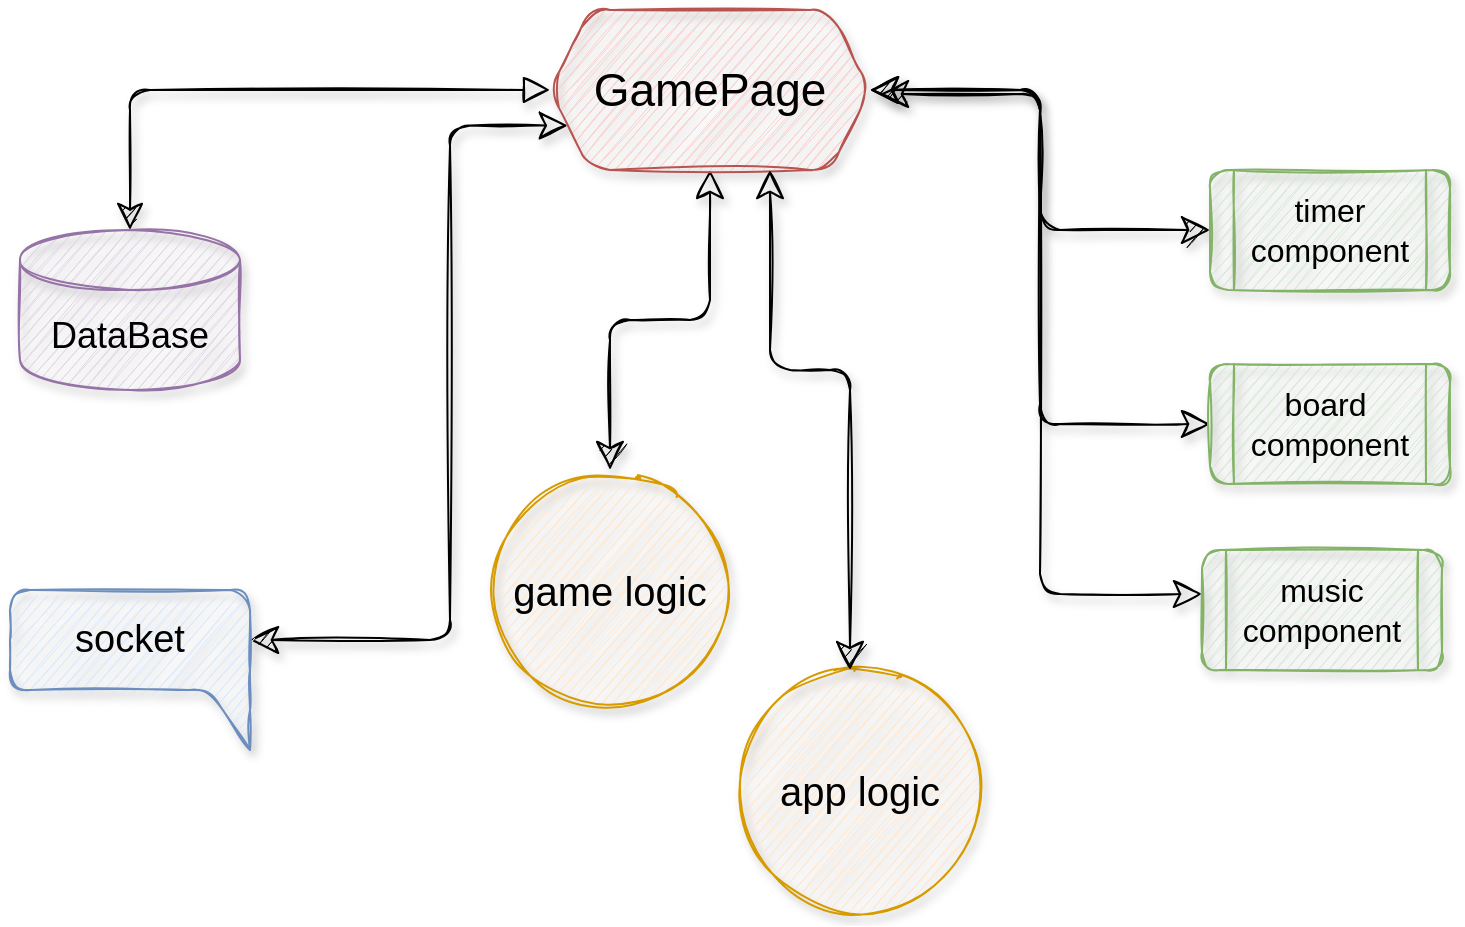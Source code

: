 <mxfile version="14.5.1" type="device"><diagram id="3aIKCOLXrmpFz7IdULjv" name="Page-1"><mxGraphModel dx="823" dy="659" grid="1" gridSize="10" guides="1" tooltips="1" connect="1" arrows="1" fold="1" page="1" pageScale="1" pageWidth="850" pageHeight="1100" math="0" shadow="0"><root><mxCell id="0"/><mxCell id="1" parent="0"/><mxCell id="oRq45ZYCi7ETEm6MEFVY-11" value="" style="edgeStyle=orthogonalEdgeStyle;orthogonalLoop=1;jettySize=auto;html=1;shadow=1;startArrow=classic;startFill=0;endSize=12;startSize=12;sketch=1;" parent="1" source="oRq45ZYCi7ETEm6MEFVY-1" target="oRq45ZYCi7ETEm6MEFVY-5" edge="1"><mxGeometry relative="1" as="geometry"/></mxCell><mxCell id="oRq45ZYCi7ETEm6MEFVY-15" style="edgeStyle=orthogonalEdgeStyle;orthogonalLoop=1;jettySize=auto;html=1;shadow=1;endSize=11;startArrow=block;startFill=0;startSize=11;sketch=1;" parent="1" source="oRq45ZYCi7ETEm6MEFVY-1" target="oRq45ZYCi7ETEm6MEFVY-12" edge="1"><mxGeometry relative="1" as="geometry"/></mxCell><mxCell id="oRq45ZYCi7ETEm6MEFVY-16" style="edgeStyle=orthogonalEdgeStyle;orthogonalLoop=1;jettySize=auto;html=1;exitX=0;exitY=0.75;exitDx=0;exitDy=0;entryX=0;entryY=0;entryDx=120;entryDy=25;entryPerimeter=0;shadow=1;startArrow=classic;startFill=0;targetPerimeterSpacing=3;endSize=12;startSize=12;sketch=1;" parent="1" source="oRq45ZYCi7ETEm6MEFVY-1" target="oRq45ZYCi7ETEm6MEFVY-14" edge="1"><mxGeometry relative="1" as="geometry"><Array as="points"><mxPoint x="280" y="88"/><mxPoint x="280" y="345"/></Array></mxGeometry></mxCell><mxCell id="oRq45ZYCi7ETEm6MEFVY-19" style="edgeStyle=orthogonalEdgeStyle;orthogonalLoop=1;jettySize=auto;html=1;entryX=0;entryY=0.5;entryDx=0;entryDy=0;shadow=1;startArrow=classic;startFill=0;startSize=12;endSize=12;targetPerimeterSpacing=3;sketch=1;" parent="1" source="oRq45ZYCi7ETEm6MEFVY-1" target="oRq45ZYCi7ETEm6MEFVY-8" edge="1"><mxGeometry relative="1" as="geometry"/></mxCell><mxCell id="oRq45ZYCi7ETEm6MEFVY-1" value="&lt;font style=&quot;font-size: 23px&quot;&gt;GamePage&lt;/font&gt;" style="shape=hexagon;perimeter=hexagonPerimeter2;whiteSpace=wrap;html=1;fixedSize=1;shadow=1;sketch=1;rounded=1;fillColor=#f8cecc;strokeColor=#b85450;" parent="1" vertex="1"><mxGeometry x="330" y="30" width="160" height="80" as="geometry"/></mxCell><mxCell id="oRq45ZYCi7ETEm6MEFVY-5" value="&lt;font style=&quot;font-size: 20px&quot;&gt;game logic&lt;/font&gt;" style="ellipse;whiteSpace=wrap;html=1;aspect=fixed;shadow=1;sketch=1;rounded=1;fillColor=#ffe6cc;strokeColor=#d79b00;" parent="1" vertex="1"><mxGeometry x="300" y="260" width="120" height="120" as="geometry"/></mxCell><mxCell id="oRq45ZYCi7ETEm6MEFVY-20" style="edgeStyle=orthogonalEdgeStyle;orthogonalLoop=1;jettySize=auto;html=1;entryX=1;entryY=0.5;entryDx=0;entryDy=0;shadow=1;startArrow=classic;startFill=0;startSize=12;endSize=12;targetPerimeterSpacing=3;sketch=1;" parent="1" source="oRq45ZYCi7ETEm6MEFVY-6" target="oRq45ZYCi7ETEm6MEFVY-1" edge="1"><mxGeometry relative="1" as="geometry"/></mxCell><mxCell id="oRq45ZYCi7ETEm6MEFVY-6" value="&lt;font style=&quot;font-size: 16px&quot;&gt;board&amp;nbsp;&lt;br&gt;component&lt;/font&gt;" style="shape=process;whiteSpace=wrap;html=1;backgroundOutline=1;shadow=1;sketch=1;rounded=1;fillColor=#d5e8d4;strokeColor=#82b366;" parent="1" vertex="1"><mxGeometry x="660" y="207" width="120" height="60" as="geometry"/></mxCell><mxCell id="oRq45ZYCi7ETEm6MEFVY-21" style="edgeStyle=orthogonalEdgeStyle;orthogonalLoop=1;jettySize=auto;html=1;shadow=1;startArrow=classic;startFill=0;startSize=12;endSize=12;targetPerimeterSpacing=3;sketch=1;" parent="1" source="oRq45ZYCi7ETEm6MEFVY-7" edge="1"><mxGeometry relative="1" as="geometry"><mxPoint x="495" y="72" as="targetPoint"/><mxPoint x="650" y="322" as="sourcePoint"/><Array as="points"><mxPoint x="575" y="322"/><mxPoint x="575" y="72"/></Array></mxGeometry></mxCell><mxCell id="oRq45ZYCi7ETEm6MEFVY-7" value="&lt;font style=&quot;font-size: 16px&quot;&gt;music&lt;br&gt;component&lt;/font&gt;" style="shape=process;whiteSpace=wrap;html=1;backgroundOutline=1;shadow=1;sketch=1;rounded=1;fillColor=#d5e8d4;strokeColor=#82b366;" parent="1" vertex="1"><mxGeometry x="656" y="300" width="120" height="60" as="geometry"/></mxCell><mxCell id="oRq45ZYCi7ETEm6MEFVY-8" value="&lt;font style=&quot;font-size: 16px&quot;&gt;timer&lt;br&gt;component&lt;/font&gt;" style="shape=process;whiteSpace=wrap;html=1;backgroundOutline=1;shadow=1;sketch=1;rounded=1;fillColor=#d5e8d4;strokeColor=#82b366;" parent="1" vertex="1"><mxGeometry x="660" y="110" width="120" height="60" as="geometry"/></mxCell><mxCell id="oRq45ZYCi7ETEm6MEFVY-12" value="&lt;font style=&quot;font-size: 18px&quot;&gt;DataBase&lt;/font&gt;" style="shape=cylinder3;whiteSpace=wrap;html=1;boundedLbl=1;backgroundOutline=1;size=15;shadow=1;sketch=1;rounded=1;fillColor=#e1d5e7;strokeColor=#9673a6;" parent="1" vertex="1"><mxGeometry x="65" y="140" width="110" height="80" as="geometry"/></mxCell><mxCell id="oRq45ZYCi7ETEm6MEFVY-14" value="&lt;font style=&quot;font-size: 19px&quot;&gt;socket&lt;/font&gt;" style="shape=callout;whiteSpace=wrap;html=1;perimeter=calloutPerimeter;shadow=1;size=30;position=0.83;position2=1;base=20;sketch=1;rounded=1;fillColor=#dae8fc;strokeColor=#6c8ebf;" parent="1" vertex="1"><mxGeometry x="60" y="320" width="120" height="80" as="geometry"/></mxCell><mxCell id="JxwhqXkKHmlpA0bXXM0O-1" value="&lt;font style=&quot;font-size: 20px&quot;&gt;app&amp;nbsp;logic&lt;/font&gt;" style="ellipse;whiteSpace=wrap;html=1;aspect=fixed;shadow=1;sketch=1;rounded=1;fillColor=#ffe6cc;strokeColor=#d79b00;" parent="1" vertex="1"><mxGeometry x="425" y="360" width="120" height="120" as="geometry"/></mxCell><mxCell id="JxwhqXkKHmlpA0bXXM0O-4" value="" style="edgeStyle=orthogonalEdgeStyle;orthogonalLoop=1;jettySize=auto;html=1;shadow=1;startArrow=classic;startFill=0;endSize=12;startSize=12;sketch=1;" parent="1" edge="1"><mxGeometry relative="1" as="geometry"><mxPoint x="440" y="110" as="sourcePoint"/><mxPoint x="480" y="360" as="targetPoint"/><Array as="points"><mxPoint x="440" y="210"/><mxPoint x="480" y="210"/></Array></mxGeometry></mxCell></root></mxGraphModel></diagram></mxfile>
